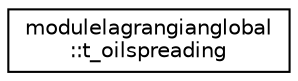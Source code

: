 digraph "Graphical Class Hierarchy"
{
 // LATEX_PDF_SIZE
  edge [fontname="Helvetica",fontsize="10",labelfontname="Helvetica",labelfontsize="10"];
  node [fontname="Helvetica",fontsize="10",shape=record];
  rankdir="LR";
  Node0 [label="modulelagrangianglobal\l::t_oilspreading",height=0.2,width=0.4,color="black", fillcolor="white", style="filled",URL="$structmodulelagrangianglobal_1_1t__oilspreading.html",tooltip=" "];
}
